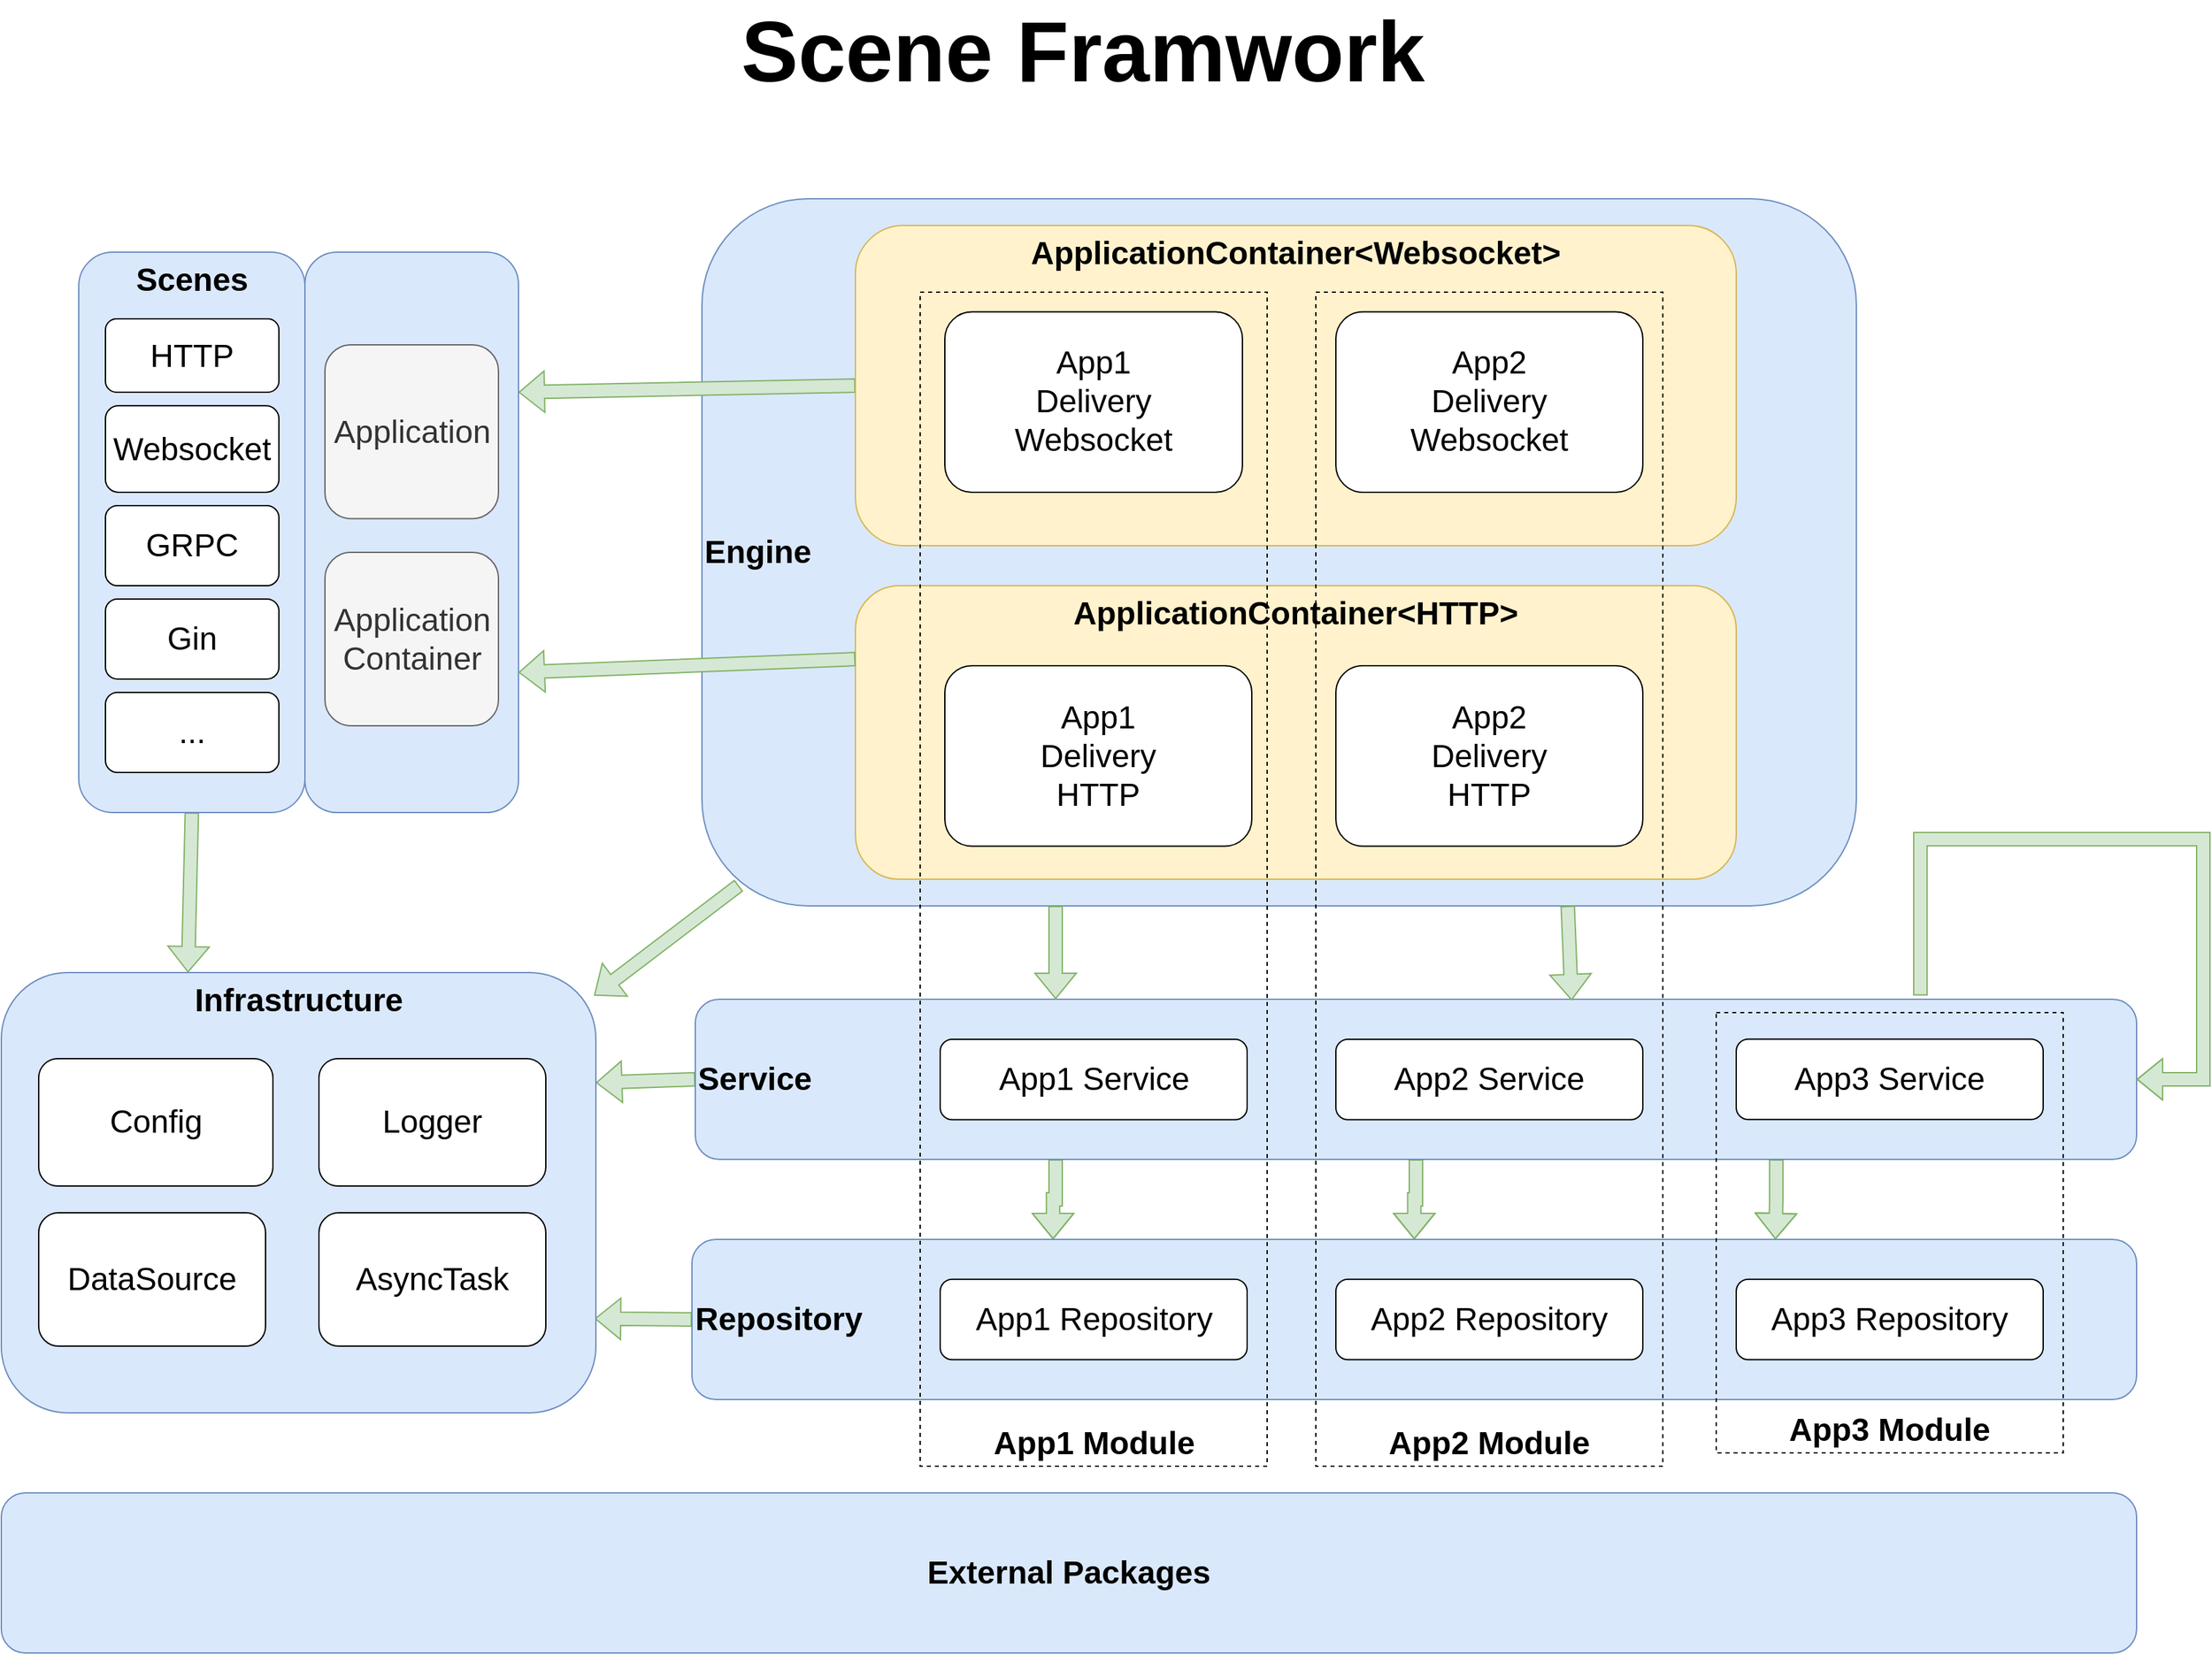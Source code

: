 <mxfile version="21.7.1" type="device">
  <diagram name="Page-1" id="197159a0-c6a4-9194-75a8-e4174976684c">
    <mxGraphModel dx="5210.5" dy="3096" grid="1" gridSize="10" guides="1" tooltips="1" connect="1" arrows="1" fold="1" page="1" pageScale="1.5" pageWidth="1169" pageHeight="826" background="none" math="0" shadow="0">
      <root>
        <mxCell id="0" style=";html=1;" />
        <mxCell id="1" style=";html=1;" parent="0" />
        <mxCell id="1257a543d1cacc4b-52" value="Scene Framwork" style="text;strokeColor=none;fillColor=none;html=1;fontSize=64;fontStyle=1;verticalAlign=middle;align=center;" parent="1" vertex="1">
          <mxGeometry x="40" y="-30" width="1420" height="40" as="geometry" />
        </mxCell>
        <mxCell id="tI-lB38Be6Ij9cX6PbuJ-66" style="rounded=0;orthogonalLoop=1;jettySize=auto;html=1;exitX=0.5;exitY=1;exitDx=0;exitDy=0;entryX=0.314;entryY=0;entryDx=0;entryDy=0;entryPerimeter=0;shape=flexArrow;fillColor=#d5e8d4;strokeColor=#82b366;" parent="1" source="tI-lB38Be6Ij9cX6PbuJ-1" target="tI-lB38Be6Ij9cX6PbuJ-45" edge="1">
          <mxGeometry relative="1" as="geometry" />
        </mxCell>
        <mxCell id="tI-lB38Be6Ij9cX6PbuJ-1" value="&lt;span style=&quot;color: rgb(0, 0, 0); font-family: Helvetica; font-style: normal; font-variant-ligatures: normal; font-variant-caps: normal; letter-spacing: normal; orphans: 2; text-align: center; text-indent: 0px; text-transform: none; widows: 2; word-spacing: 0px; -webkit-text-stroke-width: 0px; text-decoration-thickness: initial; text-decoration-style: initial; text-decoration-color: initial; float: none; display: inline !important;&quot;&gt;&lt;b style=&quot;&quot;&gt;&lt;font style=&quot;font-size: 24px;&quot;&gt;Scenes&lt;/font&gt;&lt;/b&gt;&lt;/span&gt;" style="rounded=1;whiteSpace=wrap;html=1;verticalAlign=top;fillColor=#dae8fc;strokeColor=#6c8ebf;labelBackgroundColor=none;" parent="1" vertex="1">
          <mxGeometry x="-2" y="140" width="169.5" height="420" as="geometry" />
        </mxCell>
        <mxCell id="tI-lB38Be6Ij9cX6PbuJ-2" value="&lt;font style=&quot;font-size: 24px;&quot;&gt;HTTP&lt;/font&gt;" style="rounded=1;whiteSpace=wrap;html=1;fontSize=24;" parent="1" vertex="1">
          <mxGeometry x="18" y="190" width="130" height="55" as="geometry" />
        </mxCell>
        <mxCell id="tI-lB38Be6Ij9cX6PbuJ-3" value="&lt;font style=&quot;font-size: 24px;&quot;&gt;Websocket&lt;/font&gt;" style="rounded=1;whiteSpace=wrap;html=1;fontSize=24;" parent="1" vertex="1">
          <mxGeometry x="18" y="255.13" width="130" height="64.87" as="geometry" />
        </mxCell>
        <mxCell id="tI-lB38Be6Ij9cX6PbuJ-4" value="&lt;font style=&quot;font-size: 24px;&quot;&gt;GRPC&lt;/font&gt;" style="rounded=1;whiteSpace=wrap;html=1;fontSize=24;" parent="1" vertex="1">
          <mxGeometry x="18" y="330" width="130" height="60" as="geometry" />
        </mxCell>
        <mxCell id="tI-lB38Be6Ij9cX6PbuJ-5" value="&lt;font style=&quot;font-size: 24px;&quot;&gt;Gin&lt;/font&gt;" style="rounded=1;whiteSpace=wrap;html=1;fontSize=24;" parent="1" vertex="1">
          <mxGeometry x="18" y="400" width="130" height="60" as="geometry" />
        </mxCell>
        <mxCell id="tI-lB38Be6Ij9cX6PbuJ-6" value="&lt;font style=&quot;font-size: 24px;&quot;&gt;...&lt;/font&gt;" style="rounded=1;whiteSpace=wrap;html=1;fontSize=24;" parent="1" vertex="1">
          <mxGeometry x="18" y="470" width="130" height="60" as="geometry" />
        </mxCell>
        <mxCell id="tI-lB38Be6Ij9cX6PbuJ-63" style="rounded=0;orthogonalLoop=1;jettySize=auto;html=1;shape=flexArrow;fillColor=#d5e8d4;strokeColor=#82b366;exitX=0.032;exitY=0.971;exitDx=0;exitDy=0;exitPerimeter=0;entryX=0.997;entryY=0.052;entryDx=0;entryDy=0;entryPerimeter=0;" parent="1" source="tI-lB38Be6Ij9cX6PbuJ-7" target="tI-lB38Be6Ij9cX6PbuJ-45" edge="1">
          <mxGeometry relative="1" as="geometry">
            <mxPoint x="465" y="630" as="sourcePoint" />
            <mxPoint x="380" y="690" as="targetPoint" />
          </mxGeometry>
        </mxCell>
        <mxCell id="tI-lB38Be6Ij9cX6PbuJ-7" value="Engine" style="rounded=1;whiteSpace=wrap;html=1;verticalAlign=middle;fontSize=24;fontStyle=1;fillColor=#dae8fc;strokeColor=#6c8ebf;align=left;" parent="1" vertex="1">
          <mxGeometry x="465" y="100" width="865" height="530" as="geometry" />
        </mxCell>
        <mxCell id="tI-lB38Be6Ij9cX6PbuJ-8" value="&lt;font style=&quot;font-size: 24px;&quot;&gt;&lt;b&gt;ApplicationContainer&amp;lt;HTTP&amp;gt;&lt;/b&gt;&lt;/font&gt;" style="rounded=1;whiteSpace=wrap;html=1;fontSize=16;align=center;verticalAlign=top;fillColor=#fff2cc;strokeColor=#d6b656;" parent="1" vertex="1">
          <mxGeometry x="580" y="390" width="660" height="220" as="geometry" />
        </mxCell>
        <mxCell id="tI-lB38Be6Ij9cX6PbuJ-58" style="rounded=0;orthogonalLoop=1;jettySize=auto;html=1;exitX=0;exitY=0.5;exitDx=0;exitDy=0;entryX=1;entryY=0.25;entryDx=0;entryDy=0;shape=flexArrow;fillColor=#d5e8d4;strokeColor=#82b366;" parent="1" source="tI-lB38Be6Ij9cX6PbuJ-13" target="tI-lB38Be6Ij9cX6PbuJ-56" edge="1">
          <mxGeometry relative="1" as="geometry" />
        </mxCell>
        <mxCell id="tI-lB38Be6Ij9cX6PbuJ-13" value="&lt;font style=&quot;font-size: 24px;&quot;&gt;&lt;b&gt;ApplicationContainer&amp;lt;Websocket&amp;gt;&lt;/b&gt;&lt;/font&gt;" style="rounded=1;whiteSpace=wrap;html=1;fontSize=16;align=center;verticalAlign=top;fillColor=#fff2cc;strokeColor=#d6b656;" parent="1" vertex="1">
          <mxGeometry x="580" y="120" width="660" height="240" as="geometry" />
        </mxCell>
        <mxCell id="tI-lB38Be6Ij9cX6PbuJ-15" value="&lt;font style=&quot;font-size: 24px;&quot;&gt;App1&lt;br style=&quot;font-size: 24px;&quot;&gt;Delivery&lt;br style=&quot;font-size: 24px;&quot;&gt;Websocket&lt;/font&gt;" style="rounded=1;whiteSpace=wrap;html=1;fontSize=24;" parent="1" vertex="1">
          <mxGeometry x="647" y="184.75" width="223" height="135.25" as="geometry" />
        </mxCell>
        <mxCell id="tI-lB38Be6Ij9cX6PbuJ-17" value="&lt;font style=&quot;font-size: 24px;&quot;&gt;App2&lt;br style=&quot;font-size: 24px;&quot;&gt;Delivery&lt;br style=&quot;font-size: 24px;&quot;&gt;Websocket&lt;/font&gt;" style="rounded=1;whiteSpace=wrap;html=1;fontSize=24;" parent="1" vertex="1">
          <mxGeometry x="940" y="184.75" width="230" height="135.25" as="geometry" />
        </mxCell>
        <mxCell id="tI-lB38Be6Ij9cX6PbuJ-42" style="edgeStyle=orthogonalEdgeStyle;rounded=0;orthogonalLoop=1;jettySize=auto;html=1;exitX=0.25;exitY=1;exitDx=0;exitDy=0;entryX=0.25;entryY=0;entryDx=0;entryDy=0;fillColor=#d5e8d4;strokeColor=#82b366;shape=flexArrow;" parent="1" source="tI-lB38Be6Ij9cX6PbuJ-18" target="tI-lB38Be6Ij9cX6PbuJ-27" edge="1">
          <mxGeometry relative="1" as="geometry" />
        </mxCell>
        <mxCell id="tI-lB38Be6Ij9cX6PbuJ-43" style="edgeStyle=orthogonalEdgeStyle;rounded=0;orthogonalLoop=1;jettySize=auto;html=1;shape=flexArrow;fillColor=#d5e8d4;strokeColor=#82b366;" parent="1" source="tI-lB38Be6Ij9cX6PbuJ-18" target="tI-lB38Be6Ij9cX6PbuJ-27" edge="1">
          <mxGeometry relative="1" as="geometry" />
        </mxCell>
        <mxCell id="tI-lB38Be6Ij9cX6PbuJ-44" style="edgeStyle=orthogonalEdgeStyle;rounded=0;orthogonalLoop=1;jettySize=auto;html=1;exitX=0.75;exitY=1;exitDx=0;exitDy=0;entryX=0.75;entryY=0;entryDx=0;entryDy=0;shape=flexArrow;fillColor=#d5e8d4;strokeColor=#82b366;" parent="1" source="tI-lB38Be6Ij9cX6PbuJ-18" target="tI-lB38Be6Ij9cX6PbuJ-27" edge="1">
          <mxGeometry relative="1" as="geometry" />
        </mxCell>
        <mxCell id="tI-lB38Be6Ij9cX6PbuJ-64" style="rounded=0;orthogonalLoop=1;jettySize=auto;html=1;exitX=0;exitY=0.5;exitDx=0;exitDy=0;entryX=1;entryY=0.25;entryDx=0;entryDy=0;strokeColor=#82b366;shape=flexArrow;fillColor=#d5e8d4;" parent="1" source="tI-lB38Be6Ij9cX6PbuJ-18" target="tI-lB38Be6Ij9cX6PbuJ-45" edge="1">
          <mxGeometry relative="1" as="geometry" />
        </mxCell>
        <mxCell id="tI-lB38Be6Ij9cX6PbuJ-18" value="Service" style="rounded=1;whiteSpace=wrap;html=1;verticalAlign=middle;fontSize=24;fontStyle=1;fillColor=#dae8fc;strokeColor=#6c8ebf;align=left;" parent="1" vertex="1">
          <mxGeometry x="460" y="700" width="1080" height="120" as="geometry" />
        </mxCell>
        <mxCell id="tI-lB38Be6Ij9cX6PbuJ-19" value="&lt;font style=&quot;font-size: 24px;&quot;&gt;App1&lt;br style=&quot;font-size: 24px;&quot;&gt;Delivery&lt;br style=&quot;font-size: 24px;&quot;&gt;HTTP&lt;/font&gt;" style="rounded=1;whiteSpace=wrap;html=1;fontSize=24;" parent="1" vertex="1">
          <mxGeometry x="647" y="450" width="230" height="135.25" as="geometry" />
        </mxCell>
        <mxCell id="tI-lB38Be6Ij9cX6PbuJ-20" value="&lt;font style=&quot;font-size: 24px;&quot;&gt;App2&lt;br style=&quot;font-size: 24px;&quot;&gt;Delivery&lt;br style=&quot;font-size: 24px;&quot;&gt;HTTP&lt;br style=&quot;font-size: 24px;&quot;&gt;&lt;/font&gt;" style="rounded=1;whiteSpace=wrap;html=1;fontSize=24;" parent="1" vertex="1">
          <mxGeometry x="940" y="450" width="230" height="135.25" as="geometry" />
        </mxCell>
        <mxCell id="tI-lB38Be6Ij9cX6PbuJ-23" value="App1 Service" style="rounded=1;whiteSpace=wrap;html=1;fontSize=24;" parent="1" vertex="1">
          <mxGeometry x="643.5" y="730" width="230" height="60.25" as="geometry" />
        </mxCell>
        <mxCell id="tI-lB38Be6Ij9cX6PbuJ-25" value="App2 Service" style="rounded=1;whiteSpace=wrap;html=1;fontSize=24;" parent="1" vertex="1">
          <mxGeometry x="940" y="730" width="230" height="60.25" as="geometry" />
        </mxCell>
        <mxCell id="tI-lB38Be6Ij9cX6PbuJ-26" value="App3 Service" style="rounded=1;whiteSpace=wrap;html=1;fontSize=24;" parent="1" vertex="1">
          <mxGeometry x="1240" y="729.87" width="230" height="60.25" as="geometry" />
        </mxCell>
        <mxCell id="tI-lB38Be6Ij9cX6PbuJ-65" style="rounded=0;orthogonalLoop=1;jettySize=auto;html=1;exitX=0;exitY=0.5;exitDx=0;exitDy=0;shape=flexArrow;fillColor=#d5e8d4;strokeColor=#82b366;entryX=0.998;entryY=0.786;entryDx=0;entryDy=0;entryPerimeter=0;" parent="1" source="tI-lB38Be6Ij9cX6PbuJ-27" target="tI-lB38Be6Ij9cX6PbuJ-45" edge="1">
          <mxGeometry relative="1" as="geometry">
            <mxPoint x="340" y="940" as="targetPoint" />
          </mxGeometry>
        </mxCell>
        <mxCell id="tI-lB38Be6Ij9cX6PbuJ-27" value="Repository" style="rounded=1;whiteSpace=wrap;html=1;verticalAlign=middle;fontSize=24;fontStyle=1;fillColor=#dae8fc;strokeColor=#6c8ebf;align=left;" parent="1" vertex="1">
          <mxGeometry x="457.5" y="880" width="1082.5" height="120" as="geometry" />
        </mxCell>
        <mxCell id="tI-lB38Be6Ij9cX6PbuJ-28" value="App1 Repository" style="rounded=1;whiteSpace=wrap;html=1;fontSize=24;" parent="1" vertex="1">
          <mxGeometry x="643.5" y="909.88" width="230" height="60.25" as="geometry" />
        </mxCell>
        <mxCell id="tI-lB38Be6Ij9cX6PbuJ-29" value="App2 Repository" style="rounded=1;whiteSpace=wrap;html=1;fontSize=24;" parent="1" vertex="1">
          <mxGeometry x="940" y="909.88" width="230" height="60.25" as="geometry" />
        </mxCell>
        <mxCell id="tI-lB38Be6Ij9cX6PbuJ-30" value="App3 Repository" style="rounded=1;whiteSpace=wrap;html=1;fontSize=24;" parent="1" vertex="1">
          <mxGeometry x="1240" y="909.87" width="230" height="60.25" as="geometry" />
        </mxCell>
        <mxCell id="tI-lB38Be6Ij9cX6PbuJ-31" value="App1 Module" style="rounded=0;whiteSpace=wrap;html=1;fillColor=none;verticalAlign=bottom;fontSize=24;fontStyle=1;dashed=1;" parent="1" vertex="1">
          <mxGeometry x="628.5" y="170" width="260" height="880" as="geometry" />
        </mxCell>
        <mxCell id="tI-lB38Be6Ij9cX6PbuJ-33" value="App2 Module" style="rounded=0;whiteSpace=wrap;html=1;fillColor=none;verticalAlign=bottom;fontSize=24;fontStyle=1;dashed=1;" parent="1" vertex="1">
          <mxGeometry x="925" y="170" width="260" height="880" as="geometry" />
        </mxCell>
        <mxCell id="tI-lB38Be6Ij9cX6PbuJ-34" value="App3 Module" style="rounded=0;whiteSpace=wrap;html=1;fillColor=none;verticalAlign=bottom;fontSize=24;fontStyle=1;dashed=1;" parent="1" vertex="1">
          <mxGeometry x="1225" y="710" width="260" height="330" as="geometry" />
        </mxCell>
        <mxCell id="tI-lB38Be6Ij9cX6PbuJ-39" value="" style="shape=flexArrow;endArrow=classic;html=1;rounded=0;exitX=0.75;exitY=1;exitDx=0;exitDy=0;fillColor=#d5e8d4;strokeColor=#82b366;entryX=0.608;entryY=0.007;entryDx=0;entryDy=0;entryPerimeter=0;" parent="1" source="tI-lB38Be6Ij9cX6PbuJ-7" target="tI-lB38Be6Ij9cX6PbuJ-18" edge="1">
          <mxGeometry width="50" height="50" relative="1" as="geometry">
            <mxPoint x="1023" y="660" as="sourcePoint" />
            <mxPoint x="800" y="690" as="targetPoint" />
          </mxGeometry>
        </mxCell>
        <mxCell id="tI-lB38Be6Ij9cX6PbuJ-40" value="" style="shape=flexArrow;endArrow=classic;html=1;rounded=0;fillColor=#d5e8d4;strokeColor=#82b366;entryX=0.25;entryY=0;entryDx=0;entryDy=0;" parent="1" target="tI-lB38Be6Ij9cX6PbuJ-18" edge="1">
          <mxGeometry width="50" height="50" relative="1" as="geometry">
            <mxPoint x="730" y="630" as="sourcePoint" />
            <mxPoint x="757.91" y="710" as="targetPoint" />
          </mxGeometry>
        </mxCell>
        <mxCell id="tI-lB38Be6Ij9cX6PbuJ-45" value="Infrastructure" style="rounded=1;whiteSpace=wrap;html=1;fillColor=#dae8fc;strokeColor=#6c8ebf;verticalAlign=top;fontSize=24;fontStyle=1" parent="1" vertex="1">
          <mxGeometry x="-60" y="680" width="445.5" height="330" as="geometry" />
        </mxCell>
        <mxCell id="tI-lB38Be6Ij9cX6PbuJ-46" value="Logger" style="rounded=1;whiteSpace=wrap;html=1;fontSize=24;" parent="1" vertex="1">
          <mxGeometry x="178" y="744.5" width="170" height="95.5" as="geometry" />
        </mxCell>
        <mxCell id="tI-lB38Be6Ij9cX6PbuJ-47" value="DataSource" style="rounded=1;whiteSpace=wrap;html=1;fontSize=24;" parent="1" vertex="1">
          <mxGeometry x="-32" y="860" width="170" height="100" as="geometry" />
        </mxCell>
        <mxCell id="tI-lB38Be6Ij9cX6PbuJ-48" value="AsyncTask" style="rounded=1;whiteSpace=wrap;html=1;fontSize=24;" parent="1" vertex="1">
          <mxGeometry x="178" y="860" width="170" height="100" as="geometry" />
        </mxCell>
        <mxCell id="tI-lB38Be6Ij9cX6PbuJ-49" value="Config" style="rounded=1;whiteSpace=wrap;html=1;fontSize=24;" parent="1" vertex="1">
          <mxGeometry x="-32" y="744.5" width="175.5" height="95.5" as="geometry" />
        </mxCell>
        <mxCell id="tI-lB38Be6Ij9cX6PbuJ-56" value="" style="rounded=1;whiteSpace=wrap;html=1;fillColor=#dae8fc;strokeColor=#6c8ebf;" parent="1" vertex="1">
          <mxGeometry x="167.5" y="140" width="160" height="420" as="geometry" />
        </mxCell>
        <mxCell id="tI-lB38Be6Ij9cX6PbuJ-10" value="&lt;font style=&quot;font-size: 24px;&quot;&gt;Application&lt;/font&gt;" style="rounded=1;whiteSpace=wrap;html=1;fontSize=24;fillColor=#f5f5f5;strokeColor=#666666;fontColor=#333333;" parent="1" vertex="1">
          <mxGeometry x="182.5" y="209.5" width="130" height="130.25" as="geometry" />
        </mxCell>
        <mxCell id="tI-lB38Be6Ij9cX6PbuJ-11" value="&lt;font style=&quot;font-size: 24px;&quot;&gt;Application Container&lt;/font&gt;" style="rounded=1;whiteSpace=wrap;html=1;fontSize=24;fillColor=#f5f5f5;fontColor=#333333;strokeColor=#666666;" parent="1" vertex="1">
          <mxGeometry x="182.5" y="365" width="130" height="130" as="geometry" />
        </mxCell>
        <mxCell id="tI-lB38Be6Ij9cX6PbuJ-59" style="rounded=0;orthogonalLoop=1;jettySize=auto;html=1;exitX=0;exitY=0.25;exitDx=0;exitDy=0;entryX=1;entryY=0.75;entryDx=0;entryDy=0;shape=flexArrow;fillColor=#d5e8d4;strokeColor=#82b366;" parent="1" source="tI-lB38Be6Ij9cX6PbuJ-8" target="tI-lB38Be6Ij9cX6PbuJ-56" edge="1">
          <mxGeometry relative="1" as="geometry" />
        </mxCell>
        <mxCell id="tI-lB38Be6Ij9cX6PbuJ-67" value="External Packages" style="rounded=1;whiteSpace=wrap;html=1;verticalAlign=middle;fontSize=24;fontStyle=1;fillColor=#dae8fc;strokeColor=#6c8ebf;align=center;" parent="1" vertex="1">
          <mxGeometry x="-60" y="1070" width="1600" height="120" as="geometry" />
        </mxCell>
        <mxCell id="tI-lB38Be6Ij9cX6PbuJ-71" style="edgeStyle=orthogonalEdgeStyle;rounded=0;orthogonalLoop=1;jettySize=auto;html=1;entryX=1;entryY=0.5;entryDx=0;entryDy=0;exitX=0.85;exitY=-0.023;exitDx=0;exitDy=0;exitPerimeter=0;shape=flexArrow;fillColor=#d5e8d4;strokeColor=#82b366;" parent="1" source="tI-lB38Be6Ij9cX6PbuJ-18" target="tI-lB38Be6Ij9cX6PbuJ-18" edge="1">
          <mxGeometry relative="1" as="geometry">
            <Array as="points">
              <mxPoint x="1378" y="580" />
              <mxPoint x="1590" y="580" />
              <mxPoint x="1590" y="760" />
            </Array>
          </mxGeometry>
        </mxCell>
      </root>
    </mxGraphModel>
  </diagram>
</mxfile>
